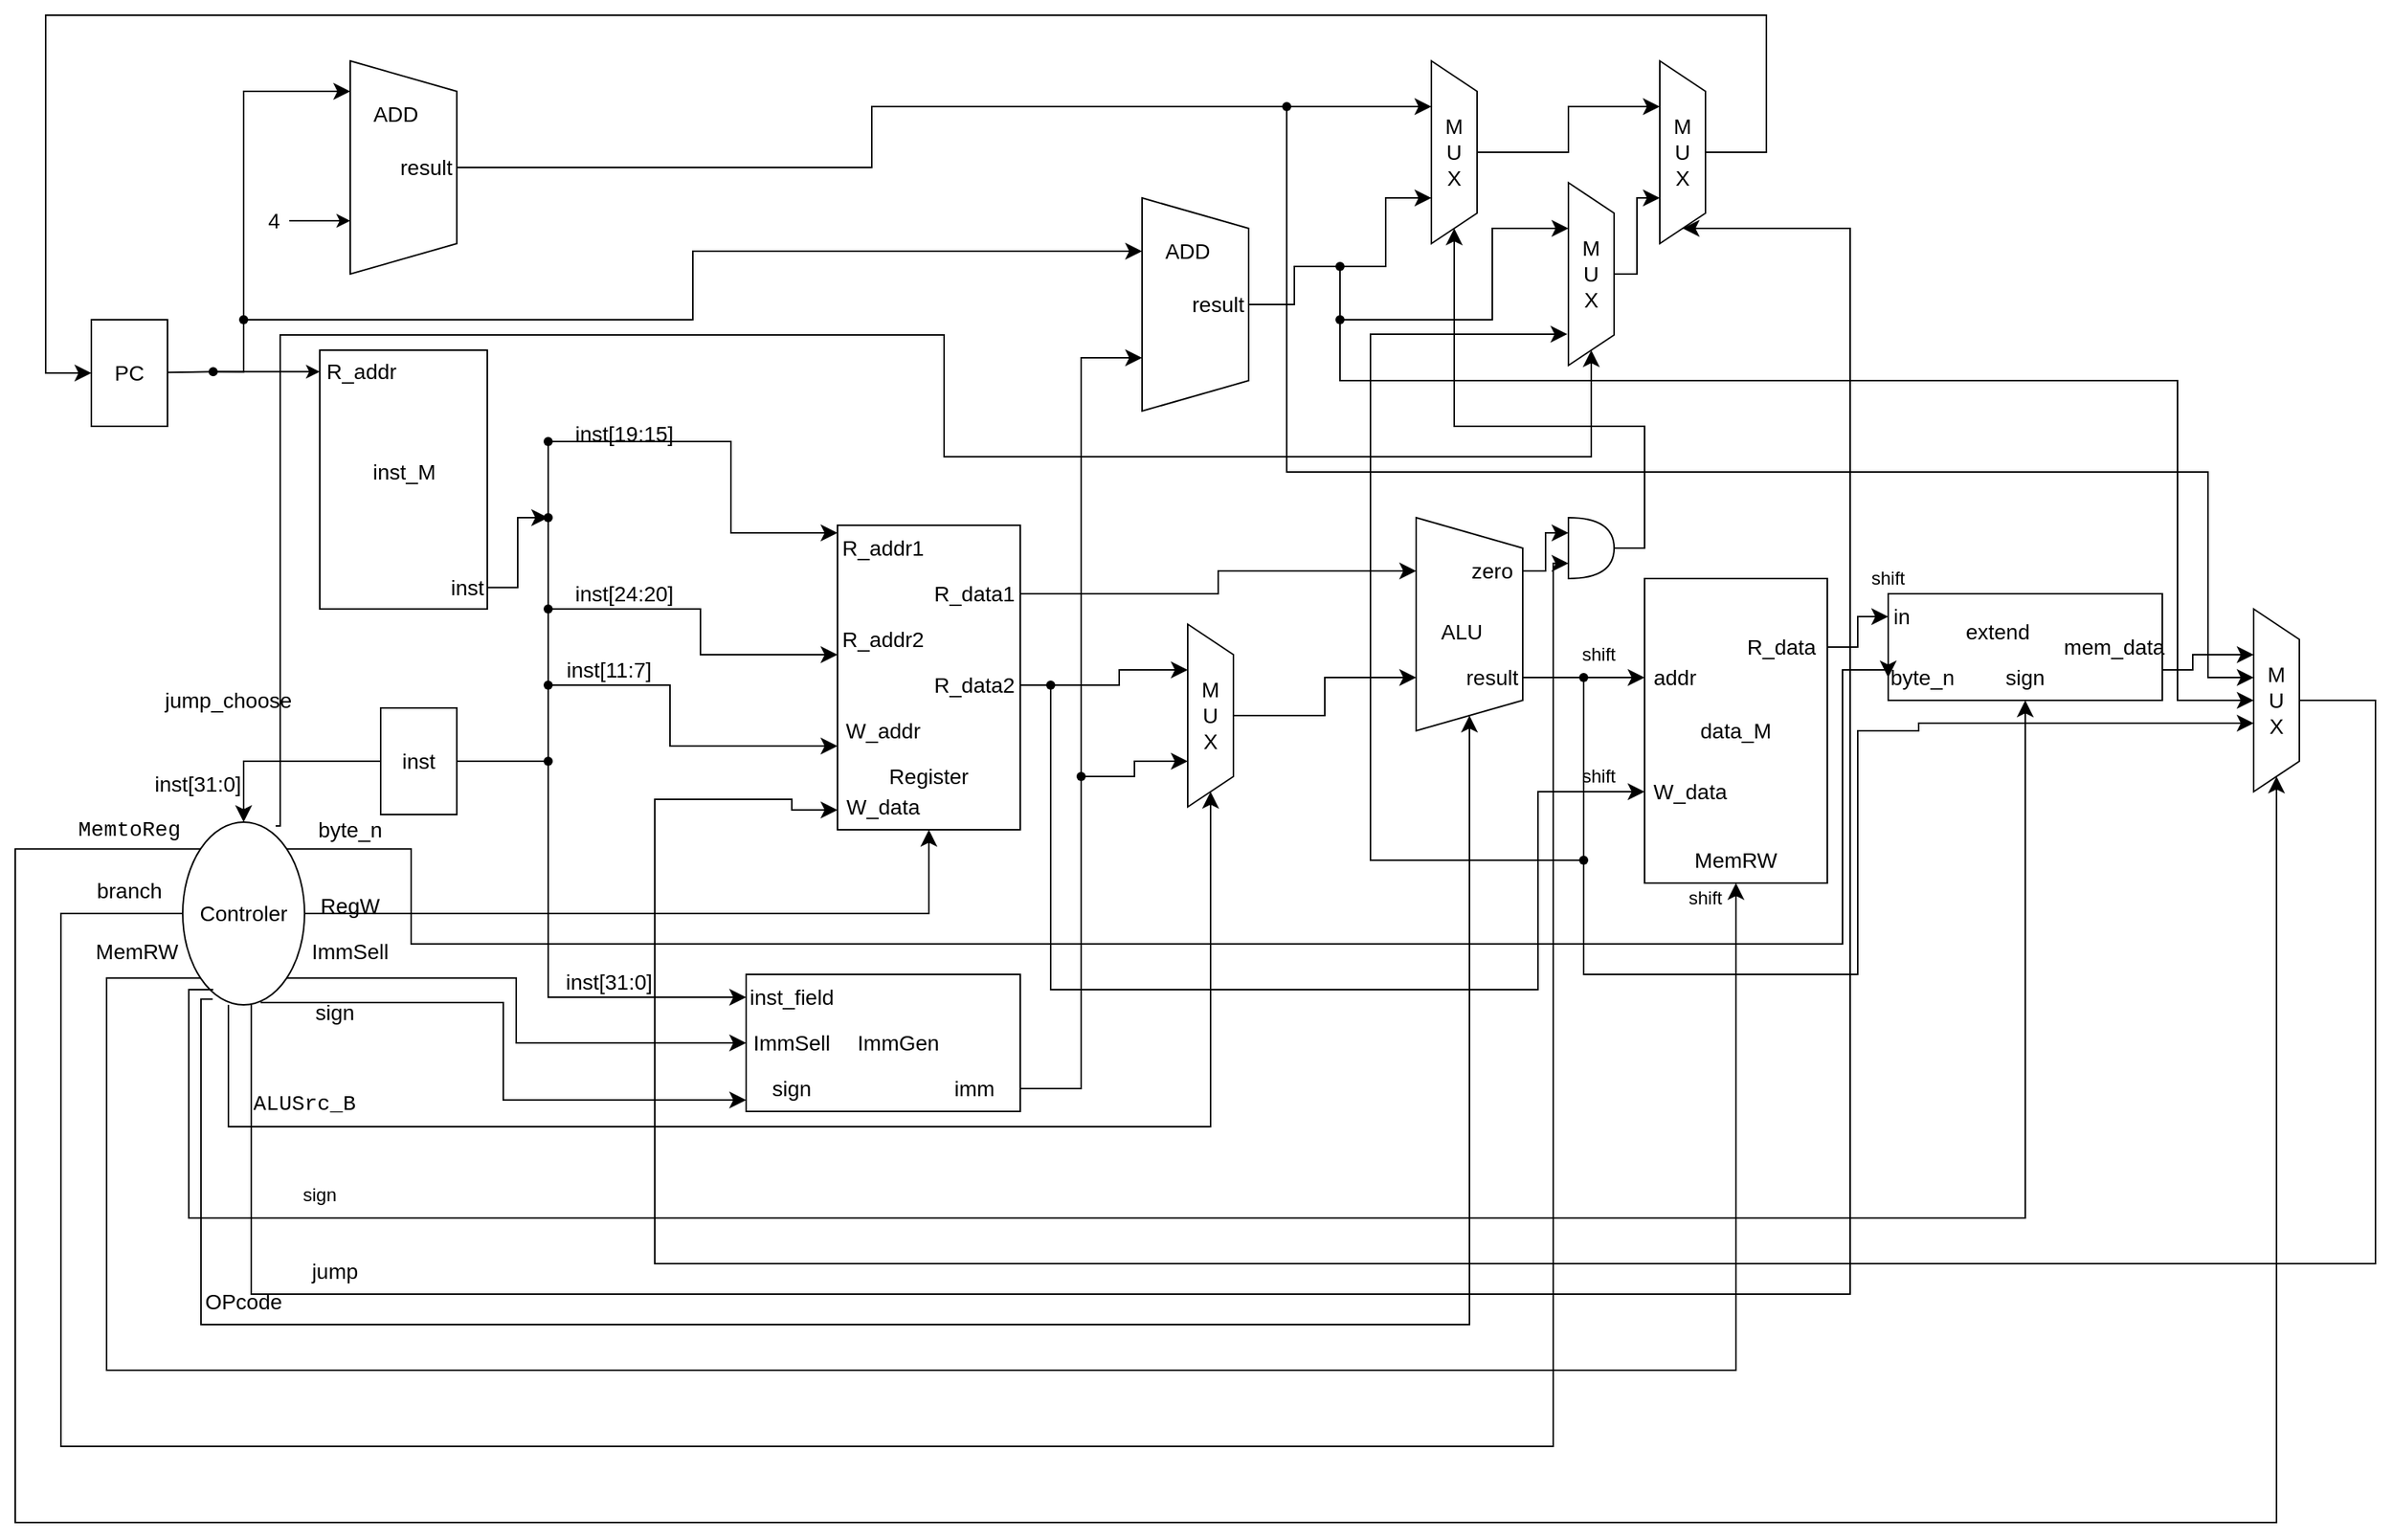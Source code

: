 <mxfile version="24.2.3" type="device">
  <diagram id="ZwHfUJIr3DsDhqU88fWU" name="第 1 页">
    <mxGraphModel dx="426" dy="444929" grid="1" gridSize="10" guides="1" tooltips="1" connect="1" arrows="1" fold="1" page="1" pageScale="1" pageWidth="444400" pageHeight="444400" math="0" shadow="0">
      <root>
        <mxCell id="0" />
        <mxCell id="1" parent="0" />
        <mxCell id="6" value="&lt;font style=&quot;font-size: 14px;&quot;&gt;PC&lt;/font&gt;" style="rounded=0;whiteSpace=wrap;html=1;" parent="1" vertex="1">
          <mxGeometry x="60" y="190" width="50" height="70" as="geometry" />
        </mxCell>
        <mxCell id="15" value="" style="group" parent="1" vertex="1" connectable="0">
          <mxGeometry x="210" y="210" width="110" height="170" as="geometry" />
        </mxCell>
        <mxCell id="7" value="" style="rounded=0;whiteSpace=wrap;html=1;" parent="15" vertex="1">
          <mxGeometry width="110" height="170" as="geometry" />
        </mxCell>
        <mxCell id="8" value="R_addr" style="text;html=1;strokeColor=none;fillColor=none;align=center;verticalAlign=middle;whiteSpace=wrap;rounded=0;fontSize=14;" parent="15" vertex="1">
          <mxGeometry width="55" height="28.333" as="geometry" />
        </mxCell>
        <mxCell id="11" value="inst" style="text;html=1;strokeColor=none;fillColor=none;align=center;verticalAlign=middle;whiteSpace=wrap;rounded=0;fontSize=14;" parent="15" vertex="1">
          <mxGeometry x="82.5" y="141.667" width="27.5" height="28.333" as="geometry" />
        </mxCell>
        <mxCell id="14" value="inst_M" style="text;html=1;strokeColor=none;fillColor=none;align=center;verticalAlign=middle;whiteSpace=wrap;rounded=0;fontSize=14;" parent="15" vertex="1">
          <mxGeometry x="27.5" y="66.111" width="55" height="28.333" as="geometry" />
        </mxCell>
        <mxCell id="25" value="" style="group" parent="1" vertex="1" connectable="0">
          <mxGeometry x="550" y="325" width="120" height="200" as="geometry" />
        </mxCell>
        <mxCell id="16" value="" style="rounded=0;whiteSpace=wrap;html=1;fontSize=14;" parent="25" vertex="1">
          <mxGeometry width="120" height="200" as="geometry" />
        </mxCell>
        <mxCell id="18" value="R_addr1" style="text;html=1;strokeColor=none;fillColor=none;align=center;verticalAlign=middle;whiteSpace=wrap;rounded=0;fontSize=14;" parent="25" vertex="1">
          <mxGeometry width="60" height="30" as="geometry" />
        </mxCell>
        <mxCell id="19" value="W_data" style="text;html=1;strokeColor=none;fillColor=none;align=center;verticalAlign=middle;whiteSpace=wrap;rounded=0;fontSize=14;" parent="25" vertex="1">
          <mxGeometry y="170" width="60" height="30" as="geometry" />
        </mxCell>
        <mxCell id="20" value="R_addr2" style="text;html=1;strokeColor=none;fillColor=none;align=center;verticalAlign=middle;whiteSpace=wrap;rounded=0;fontSize=14;" parent="25" vertex="1">
          <mxGeometry y="60" width="60" height="30" as="geometry" />
        </mxCell>
        <mxCell id="21" value="W_addr" style="text;html=1;strokeColor=none;fillColor=none;align=center;verticalAlign=middle;whiteSpace=wrap;rounded=0;fontSize=14;" parent="25" vertex="1">
          <mxGeometry y="120" width="60" height="30" as="geometry" />
        </mxCell>
        <mxCell id="22" value="R_data1" style="text;html=1;strokeColor=none;fillColor=none;align=center;verticalAlign=middle;whiteSpace=wrap;rounded=0;fontSize=14;" parent="25" vertex="1">
          <mxGeometry x="60" y="30" width="60" height="30" as="geometry" />
        </mxCell>
        <mxCell id="23" value="R_data2" style="text;html=1;strokeColor=none;fillColor=none;align=center;verticalAlign=middle;whiteSpace=wrap;rounded=0;fontSize=14;" parent="25" vertex="1">
          <mxGeometry x="60" y="90" width="60" height="30" as="geometry" />
        </mxCell>
        <mxCell id="24" value="Register" style="text;html=1;strokeColor=none;fillColor=none;align=center;verticalAlign=middle;whiteSpace=wrap;rounded=0;fontSize=14;" parent="25" vertex="1">
          <mxGeometry x="30" y="150" width="60" height="30" as="geometry" />
        </mxCell>
        <mxCell id="34" value="" style="group" parent="1" vertex="1" connectable="0">
          <mxGeometry x="490" y="620" width="180" height="90" as="geometry" />
        </mxCell>
        <mxCell id="27" value="" style="rounded=0;whiteSpace=wrap;html=1;fontSize=14;" parent="34" vertex="1">
          <mxGeometry width="180" height="90" as="geometry" />
        </mxCell>
        <mxCell id="28" value="inst_field" style="text;html=1;strokeColor=none;fillColor=none;align=center;verticalAlign=middle;whiteSpace=wrap;rounded=0;fontSize=14;" parent="34" vertex="1">
          <mxGeometry width="60" height="30" as="geometry" />
        </mxCell>
        <mxCell id="29" value="imm" style="text;html=1;strokeColor=none;fillColor=none;align=center;verticalAlign=middle;whiteSpace=wrap;rounded=0;fontSize=14;" parent="34" vertex="1">
          <mxGeometry x="120" y="60" width="60" height="30" as="geometry" />
        </mxCell>
        <mxCell id="30" value="ImmGen" style="text;html=1;strokeColor=none;fillColor=none;align=center;verticalAlign=middle;whiteSpace=wrap;rounded=0;fontSize=14;" parent="34" vertex="1">
          <mxGeometry x="70" y="30" width="60" height="30" as="geometry" />
        </mxCell>
        <mxCell id="31" value="sign" style="text;html=1;strokeColor=none;fillColor=none;align=center;verticalAlign=middle;whiteSpace=wrap;rounded=0;fontSize=14;" parent="34" vertex="1">
          <mxGeometry y="60" width="60" height="30" as="geometry" />
        </mxCell>
        <mxCell id="33" value="ImmSell" style="text;html=1;strokeColor=none;fillColor=none;align=center;verticalAlign=middle;whiteSpace=wrap;rounded=0;fontSize=14;" parent="34" vertex="1">
          <mxGeometry y="30" width="60" height="30" as="geometry" />
        </mxCell>
        <mxCell id="40" value="" style="group" parent="1" vertex="1" connectable="0">
          <mxGeometry x="230" y="20" width="70" height="140" as="geometry" />
        </mxCell>
        <mxCell id="36" value="" style="shape=trapezoid;perimeter=trapezoidPerimeter;whiteSpace=wrap;html=1;fixedSize=1;fontSize=14;rotation=90;" parent="40" vertex="1">
          <mxGeometry x="-35" y="35" width="140" height="70" as="geometry" />
        </mxCell>
        <mxCell id="38" value="ADD" style="text;html=1;strokeColor=none;fillColor=none;align=center;verticalAlign=middle;whiteSpace=wrap;rounded=0;fontSize=14;" parent="40" vertex="1">
          <mxGeometry y="20" width="60" height="30" as="geometry" />
        </mxCell>
        <mxCell id="39" value="result" style="text;html=1;strokeColor=none;fillColor=none;align=center;verticalAlign=middle;whiteSpace=wrap;rounded=0;fontSize=14;" parent="40" vertex="1">
          <mxGeometry x="30" y="55" width="40" height="30" as="geometry" />
        </mxCell>
        <mxCell id="46" value="" style="group" parent="1" vertex="1" connectable="0">
          <mxGeometry x="930" y="320" width="70" height="140" as="geometry" />
        </mxCell>
        <mxCell id="42" value="" style="shape=trapezoid;perimeter=trapezoidPerimeter;whiteSpace=wrap;html=1;fixedSize=1;fontSize=14;rotation=90;" parent="46" vertex="1">
          <mxGeometry x="-35" y="35" width="140" height="70" as="geometry" />
        </mxCell>
        <mxCell id="43" value="ALU" style="text;html=1;strokeColor=none;fillColor=none;align=center;verticalAlign=middle;whiteSpace=wrap;rounded=0;fontSize=14;" parent="46" vertex="1">
          <mxGeometry y="60" width="60" height="30" as="geometry" />
        </mxCell>
        <mxCell id="44" value="result" style="text;html=1;strokeColor=none;fillColor=none;align=center;verticalAlign=middle;whiteSpace=wrap;rounded=0;fontSize=14;" parent="46" vertex="1">
          <mxGeometry x="30" y="90" width="40" height="30" as="geometry" />
        </mxCell>
        <mxCell id="45" value="zero" style="text;html=1;strokeColor=none;fillColor=none;align=center;verticalAlign=middle;whiteSpace=wrap;rounded=0;fontSize=14;" parent="46" vertex="1">
          <mxGeometry x="30" y="20" width="40" height="30" as="geometry" />
        </mxCell>
        <mxCell id="49" value="" style="group" parent="1" vertex="1" connectable="0">
          <mxGeometry x="1090" y="20" width="30" height="120" as="geometry" />
        </mxCell>
        <mxCell id="47" value="" style="shape=trapezoid;perimeter=trapezoidPerimeter;whiteSpace=wrap;html=1;fixedSize=1;fontSize=14;rotation=90;" parent="49" vertex="1">
          <mxGeometry x="-45" y="45" width="120" height="30" as="geometry" />
        </mxCell>
        <mxCell id="48" value="M&lt;br&gt;U&lt;br&gt;X" style="text;html=1;strokeColor=none;fillColor=none;align=center;verticalAlign=middle;whiteSpace=wrap;rounded=0;fontSize=14;" parent="49" vertex="1">
          <mxGeometry y="30" width="30" height="60" as="geometry" />
        </mxCell>
        <mxCell id="65" value="" style="endArrow=classic;html=1;fontSize=14;startArrow=none;" parent="1" source="70" target="8" edge="1">
          <mxGeometry width="50" height="50" relative="1" as="geometry">
            <mxPoint x="370" y="140" as="sourcePoint" />
            <mxPoint x="420" y="90" as="targetPoint" />
          </mxGeometry>
        </mxCell>
        <mxCell id="69" value="" style="edgeStyle=segmentEdgeStyle;endArrow=classic;html=1;curved=0;rounded=0;endSize=8;startSize=8;fontSize=14;exitDx=0;exitDy=0;exitPerimeter=0;entryX=0;entryY=0;entryDx=0;entryDy=0;startArrow=none;" parent="1" source="81" target="38" edge="1">
          <mxGeometry width="50" height="50" relative="1" as="geometry">
            <mxPoint x="140" y="220" as="sourcePoint" />
            <mxPoint x="190" y="40" as="targetPoint" />
            <Array as="points">
              <mxPoint x="160" y="40" />
            </Array>
          </mxGeometry>
        </mxCell>
        <mxCell id="71" value="" style="endArrow=none;html=1;fontSize=14;" parent="1" source="6" target="70" edge="1">
          <mxGeometry width="50" height="50" relative="1" as="geometry">
            <mxPoint x="110" y="224.863" as="sourcePoint" />
            <mxPoint x="210" y="224.317" as="targetPoint" />
          </mxGeometry>
        </mxCell>
        <mxCell id="70" value="" style="shape=waypoint;sketch=0;fillStyle=solid;size=6;pointerEvents=1;points=[];fillColor=none;resizable=0;rotatable=0;perimeter=centerPerimeter;snapToPoint=1;fontSize=14;" parent="1" vertex="1">
          <mxGeometry x="130" y="214.17" width="20" height="20" as="geometry" />
        </mxCell>
        <mxCell id="73" value="4" style="text;html=1;strokeColor=none;fillColor=none;align=center;verticalAlign=middle;whiteSpace=wrap;rounded=0;fontSize=14;" parent="1" vertex="1">
          <mxGeometry x="170" y="110" width="20" height="30" as="geometry" />
        </mxCell>
        <mxCell id="74" value="" style="endArrow=classic;html=1;fontSize=14;entryX=0.75;entryY=1;entryDx=0;entryDy=0;" parent="1" source="73" target="36" edge="1">
          <mxGeometry width="50" height="50" relative="1" as="geometry">
            <mxPoint x="290" y="180" as="sourcePoint" />
            <mxPoint x="340" y="130" as="targetPoint" />
          </mxGeometry>
        </mxCell>
        <mxCell id="75" value="" style="group" parent="1" vertex="1" connectable="0">
          <mxGeometry x="940" y="20" width="30" height="120" as="geometry" />
        </mxCell>
        <mxCell id="76" value="" style="shape=trapezoid;perimeter=trapezoidPerimeter;whiteSpace=wrap;html=1;fixedSize=1;fontSize=14;rotation=90;" parent="75" vertex="1">
          <mxGeometry x="-45" y="45" width="120" height="30" as="geometry" />
        </mxCell>
        <mxCell id="77" value="M&lt;br&gt;U&lt;br&gt;X" style="text;html=1;strokeColor=none;fillColor=none;align=center;verticalAlign=middle;whiteSpace=wrap;rounded=0;fontSize=14;" parent="75" vertex="1">
          <mxGeometry y="30" width="30" height="60" as="geometry" />
        </mxCell>
        <mxCell id="78" value="" style="group" parent="1" vertex="1" connectable="0">
          <mxGeometry x="1240" y="370" width="180" height="70" as="geometry" />
        </mxCell>
        <mxCell id="50" value="" style="rounded=0;whiteSpace=wrap;html=1;fontSize=14;" parent="78" vertex="1">
          <mxGeometry width="180" height="70" as="geometry" />
        </mxCell>
        <mxCell id="61" value="in" style="text;html=1;strokeColor=none;fillColor=none;align=center;verticalAlign=middle;whiteSpace=wrap;rounded=0;fontSize=14;" parent="78" vertex="1">
          <mxGeometry width="18" height="30" as="geometry" />
        </mxCell>
        <mxCell id="62" value="byte_n" style="text;html=1;strokeColor=none;fillColor=none;align=center;verticalAlign=middle;whiteSpace=wrap;rounded=0;fontSize=14;" parent="78" vertex="1">
          <mxGeometry y="40" width="45" height="30" as="geometry" />
        </mxCell>
        <mxCell id="63" value="mem_data" style="text;html=1;strokeColor=none;fillColor=none;align=center;verticalAlign=middle;whiteSpace=wrap;rounded=0;fontSize=14;" parent="78" vertex="1">
          <mxGeometry x="117" y="20" width="63" height="30" as="geometry" />
        </mxCell>
        <mxCell id="64" value="extend" style="text;html=1;strokeColor=none;fillColor=none;align=center;verticalAlign=middle;whiteSpace=wrap;rounded=0;fontSize=14;" parent="78" vertex="1">
          <mxGeometry x="45" y="10" width="54" height="30" as="geometry" />
        </mxCell>
        <mxCell id="237" value="&lt;font style=&quot;font-size: 14px;&quot;&gt;sign&lt;/font&gt;" style="text;html=1;strokeColor=none;fillColor=none;align=center;verticalAlign=middle;whiteSpace=wrap;rounded=0;" parent="78" vertex="1">
          <mxGeometry x="60" y="40" width="60" height="30" as="geometry" />
        </mxCell>
        <mxCell id="82" value="" style="edgeStyle=segmentEdgeStyle;endArrow=none;html=1;curved=0;rounded=0;endSize=8;startSize=8;fontSize=14;exitX=0.474;exitY=0.373;exitDx=0;exitDy=0;exitPerimeter=0;entryDx=0;entryDy=0;" parent="1" source="70" target="81" edge="1">
          <mxGeometry width="50" height="50" relative="1" as="geometry">
            <mxPoint x="140.0" y="224.17" as="sourcePoint" />
            <mxPoint x="230.0" y="40" as="targetPoint" />
            <Array as="points">
              <mxPoint x="160" y="224" />
            </Array>
          </mxGeometry>
        </mxCell>
        <mxCell id="81" value="" style="shape=waypoint;sketch=0;fillStyle=solid;size=6;pointerEvents=1;points=[];fillColor=none;resizable=0;rotatable=0;perimeter=centerPerimeter;snapToPoint=1;fontSize=14;" parent="1" vertex="1">
          <mxGeometry x="150" y="180" width="20" height="20" as="geometry" />
        </mxCell>
        <mxCell id="89" value="" style="endArrow=none;html=1;rounded=0;fontSize=14;startArrow=none;" parent="1" source="87" target="88" edge="1">
          <mxGeometry relative="1" as="geometry">
            <mxPoint x="360.0" y="480" as="sourcePoint" />
            <mxPoint x="360.0" y="224.17" as="targetPoint" />
          </mxGeometry>
        </mxCell>
        <mxCell id="88" value="" style="shape=waypoint;sketch=0;fillStyle=solid;size=6;pointerEvents=1;points=[];fillColor=none;resizable=0;rotatable=0;perimeter=centerPerimeter;snapToPoint=1;fontSize=14;" parent="1" vertex="1">
          <mxGeometry x="350" y="260" width="20" height="20" as="geometry" />
        </mxCell>
        <mxCell id="90" value="" style="endArrow=none;html=1;rounded=0;fontSize=14;startArrow=none;" parent="1" source="92" target="87" edge="1">
          <mxGeometry relative="1" as="geometry">
            <mxPoint x="360.0" y="480" as="sourcePoint" />
            <mxPoint x="360.0" y="266.11" as="targetPoint" />
          </mxGeometry>
        </mxCell>
        <mxCell id="87" value="" style="shape=waypoint;sketch=0;fillStyle=solid;size=6;pointerEvents=1;points=[];fillColor=none;resizable=0;rotatable=0;perimeter=centerPerimeter;snapToPoint=1;fontSize=14;" parent="1" vertex="1">
          <mxGeometry x="350" y="310" width="20" height="20" as="geometry" />
        </mxCell>
        <mxCell id="91" value="" style="endArrow=none;html=1;rounded=0;fontSize=14;startArrow=none;" parent="1" source="93" target="86" edge="1">
          <mxGeometry relative="1" as="geometry">
            <mxPoint x="360.0" y="480" as="sourcePoint" />
            <mxPoint x="360.0" y="314.44" as="targetPoint" />
          </mxGeometry>
        </mxCell>
        <mxCell id="86" value="" style="shape=waypoint;sketch=0;fillStyle=solid;size=6;pointerEvents=1;points=[];fillColor=none;resizable=0;rotatable=0;perimeter=centerPerimeter;snapToPoint=1;fontSize=14;" parent="1" vertex="1">
          <mxGeometry x="350" y="420" width="20" height="20" as="geometry" />
        </mxCell>
        <mxCell id="94" value="" style="endArrow=none;html=1;rounded=0;fontSize=14;" parent="1" target="93" edge="1">
          <mxGeometry relative="1" as="geometry">
            <mxPoint x="360.0" y="480" as="sourcePoint" />
            <mxPoint x="360.0" y="360" as="targetPoint" />
          </mxGeometry>
        </mxCell>
        <mxCell id="93" value="" style="shape=waypoint;sketch=0;fillStyle=solid;size=6;pointerEvents=1;points=[];fillColor=none;resizable=0;rotatable=0;perimeter=centerPerimeter;snapToPoint=1;fontSize=14;" parent="1" vertex="1">
          <mxGeometry x="350" y="470" width="20" height="20" as="geometry" />
        </mxCell>
        <mxCell id="95" value="" style="endArrow=none;html=1;rounded=0;fontSize=14;startArrow=none;" parent="1" source="86" target="92" edge="1">
          <mxGeometry relative="1" as="geometry">
            <mxPoint x="360.0" y="420" as="sourcePoint" />
            <mxPoint x="360.0" y="320" as="targetPoint" />
          </mxGeometry>
        </mxCell>
        <mxCell id="92" value="" style="shape=waypoint;sketch=0;fillStyle=solid;size=6;pointerEvents=1;points=[];fillColor=none;resizable=0;rotatable=0;perimeter=centerPerimeter;snapToPoint=1;fontSize=14;" parent="1" vertex="1">
          <mxGeometry x="350" y="370" width="20" height="20" as="geometry" />
        </mxCell>
        <mxCell id="96" value="" style="edgeStyle=elbowEdgeStyle;elbow=horizontal;endArrow=classic;html=1;curved=0;rounded=0;endSize=8;startSize=8;fontSize=14;entryX=0.662;entryY=1.056;entryDx=0;entryDy=0;entryPerimeter=0;" parent="1" source="11" target="87" edge="1">
          <mxGeometry width="50" height="50" relative="1" as="geometry">
            <mxPoint x="600" y="550" as="sourcePoint" />
            <mxPoint x="650" y="500" as="targetPoint" />
          </mxGeometry>
        </mxCell>
        <mxCell id="97" value="" style="edgeStyle=elbowEdgeStyle;elbow=horizontal;endArrow=classic;html=1;curved=0;rounded=0;endSize=8;startSize=8;fontSize=14;exitX=1.038;exitY=0.403;exitDx=0;exitDy=0;exitPerimeter=0;" parent="1" source="86" target="21" edge="1">
          <mxGeometry width="50" height="50" relative="1" as="geometry">
            <mxPoint x="600" y="390" as="sourcePoint" />
            <mxPoint x="650" y="340" as="targetPoint" />
            <Array as="points">
              <mxPoint x="440" y="470" />
            </Array>
          </mxGeometry>
        </mxCell>
        <mxCell id="98" value="" style="edgeStyle=elbowEdgeStyle;elbow=horizontal;endArrow=classic;html=1;curved=0;rounded=0;endSize=8;startSize=8;fontSize=14;exitX=1.085;exitY=0.597;exitDx=0;exitDy=0;exitPerimeter=0;" parent="1" source="92" target="20" edge="1">
          <mxGeometry width="50" height="50" relative="1" as="geometry">
            <mxPoint x="600" y="230" as="sourcePoint" />
            <mxPoint x="650" y="180" as="targetPoint" />
            <Array as="points">
              <mxPoint x="460" y="410" />
            </Array>
          </mxGeometry>
        </mxCell>
        <mxCell id="99" value="" style="edgeStyle=elbowEdgeStyle;elbow=horizontal;endArrow=classic;html=1;curved=0;rounded=0;endSize=8;startSize=8;fontSize=14;exitX=0.85;exitY=1.015;exitDx=0;exitDy=0;exitPerimeter=0;" parent="1" source="88" target="18" edge="1">
          <mxGeometry width="50" height="50" relative="1" as="geometry">
            <mxPoint x="600" y="230" as="sourcePoint" />
            <mxPoint x="650" y="180" as="targetPoint" />
            <Array as="points">
              <mxPoint x="480" y="330" />
            </Array>
          </mxGeometry>
        </mxCell>
        <mxCell id="101" value="" style="edgeStyle=segmentEdgeStyle;endArrow=classic;html=1;curved=0;rounded=0;endSize=8;startSize=8;fontSize=14;exitX=0.474;exitY=0.726;exitDx=0;exitDy=0;exitPerimeter=0;" parent="1" source="93" target="28" edge="1">
          <mxGeometry width="50" height="50" relative="1" as="geometry">
            <mxPoint x="600" y="550" as="sourcePoint" />
            <mxPoint x="650" y="500" as="targetPoint" />
            <Array as="points">
              <mxPoint x="360" y="635" />
            </Array>
          </mxGeometry>
        </mxCell>
        <mxCell id="108" value="" style="group" parent="1" vertex="1" connectable="0">
          <mxGeometry x="120" y="520" width="80" height="120" as="geometry" />
        </mxCell>
        <mxCell id="102" value="" style="ellipse;whiteSpace=wrap;html=1;fontSize=14;rotation=-90;" parent="108" vertex="1">
          <mxGeometry x="-20" y="20" width="120" height="80" as="geometry" />
        </mxCell>
        <mxCell id="106" value="Controler" style="text;html=1;strokeColor=none;fillColor=none;align=center;verticalAlign=middle;whiteSpace=wrap;rounded=0;fontSize=14;" parent="108" vertex="1">
          <mxGeometry x="10" y="45" width="60" height="30" as="geometry" />
        </mxCell>
        <mxCell id="109" value="" style="edgeStyle=segmentEdgeStyle;endArrow=classic;html=1;curved=0;rounded=0;endSize=8;startSize=8;fontSize=14;exitX=0.615;exitY=0.774;exitDx=0;exitDy=0;exitPerimeter=0;entryX=1;entryY=0.5;entryDx=0;entryDy=0;" parent="1" source="93" target="102" edge="1">
          <mxGeometry width="50" height="50" relative="1" as="geometry">
            <mxPoint x="600" y="390" as="sourcePoint" />
            <mxPoint x="650" y="340" as="targetPoint" />
          </mxGeometry>
        </mxCell>
        <mxCell id="115" value="" style="edgeStyle=elbowEdgeStyle;elbow=horizontal;endArrow=classic;html=1;curved=0;rounded=0;endSize=8;startSize=8;fontSize=14;exitDx=0;exitDy=0;entryX=0.75;entryY=1;entryDx=0;entryDy=0;startArrow=none;" parent="1" source="132" target="119" edge="1">
          <mxGeometry width="50" height="50" relative="1" as="geometry">
            <mxPoint x="760" y="600" as="sourcePoint" />
            <mxPoint x="730" y="199" as="targetPoint" />
            <Array as="points">
              <mxPoint x="710" y="450" />
            </Array>
          </mxGeometry>
        </mxCell>
        <mxCell id="116" value="" style="edgeStyle=elbowEdgeStyle;elbow=horizontal;endArrow=classic;html=1;curved=0;rounded=0;endSize=8;startSize=8;fontSize=14;entryX=0;entryY=0;entryDx=0;entryDy=0;startArrow=none;" parent="1" source="164" target="77" edge="1">
          <mxGeometry width="50" height="50" relative="1" as="geometry">
            <mxPoint x="510" y="-70" as="sourcePoint" />
            <mxPoint x="560" y="-120" as="targetPoint" />
          </mxGeometry>
        </mxCell>
        <mxCell id="118" value="" style="group" parent="1" vertex="1" connectable="0">
          <mxGeometry x="750" y="110" width="70" height="140" as="geometry" />
        </mxCell>
        <mxCell id="119" value="" style="shape=trapezoid;perimeter=trapezoidPerimeter;whiteSpace=wrap;html=1;fixedSize=1;fontSize=14;rotation=90;" parent="118" vertex="1">
          <mxGeometry x="-35" y="35" width="140" height="70" as="geometry" />
        </mxCell>
        <mxCell id="120" value="ADD" style="text;html=1;strokeColor=none;fillColor=none;align=center;verticalAlign=middle;whiteSpace=wrap;rounded=0;fontSize=14;" parent="118" vertex="1">
          <mxGeometry y="20" width="60" height="30" as="geometry" />
        </mxCell>
        <mxCell id="121" value="result" style="text;html=1;strokeColor=none;fillColor=none;align=center;verticalAlign=middle;whiteSpace=wrap;rounded=0;fontSize=14;" parent="118" vertex="1">
          <mxGeometry x="30" y="55" width="40" height="30" as="geometry" />
        </mxCell>
        <mxCell id="122" value="" style="edgeStyle=elbowEdgeStyle;elbow=horizontal;endArrow=classic;html=1;curved=0;rounded=0;endSize=8;startSize=8;fontSize=14;entryX=0;entryY=1;entryDx=0;entryDy=0;startArrow=none;" parent="1" source="163" target="77" edge="1">
          <mxGeometry width="50" height="50" relative="1" as="geometry">
            <mxPoint x="510" y="240" as="sourcePoint" />
            <mxPoint x="560" y="190" as="targetPoint" />
          </mxGeometry>
        </mxCell>
        <mxCell id="123" value="" style="group" parent="1" vertex="1" connectable="0">
          <mxGeometry x="1480" y="380" width="30" height="120" as="geometry" />
        </mxCell>
        <mxCell id="124" value="" style="shape=trapezoid;perimeter=trapezoidPerimeter;whiteSpace=wrap;html=1;fixedSize=1;fontSize=14;rotation=90;" parent="123" vertex="1">
          <mxGeometry x="-45" y="45" width="120" height="30" as="geometry" />
        </mxCell>
        <mxCell id="125" value="M&lt;br&gt;U&lt;br&gt;X" style="text;html=1;strokeColor=none;fillColor=none;align=center;verticalAlign=middle;whiteSpace=wrap;rounded=0;fontSize=14;" parent="123" vertex="1">
          <mxGeometry y="30" width="30" height="60" as="geometry" />
        </mxCell>
        <mxCell id="126" value="" style="group" parent="1" vertex="1" connectable="0">
          <mxGeometry x="780" y="390" width="30" height="120" as="geometry" />
        </mxCell>
        <mxCell id="127" value="" style="shape=trapezoid;perimeter=trapezoidPerimeter;whiteSpace=wrap;html=1;fixedSize=1;fontSize=14;rotation=90;" parent="126" vertex="1">
          <mxGeometry x="-45" y="45" width="120" height="30" as="geometry" />
        </mxCell>
        <mxCell id="128" value="M&lt;br&gt;U&lt;br&gt;X" style="text;html=1;strokeColor=none;fillColor=none;align=center;verticalAlign=middle;whiteSpace=wrap;rounded=0;fontSize=14;" parent="126" vertex="1">
          <mxGeometry y="30" width="30" height="60" as="geometry" />
        </mxCell>
        <mxCell id="129" value="" style="edgeStyle=elbowEdgeStyle;elbow=horizontal;endArrow=classic;html=1;curved=0;rounded=0;endSize=8;startSize=8;fontSize=14;entryX=0;entryY=0;entryDx=0;entryDy=0;startArrow=none;" parent="1" source="147" target="128" edge="1">
          <mxGeometry width="50" height="50" relative="1" as="geometry">
            <mxPoint x="510" y="240" as="sourcePoint" />
            <mxPoint x="560" y="190" as="targetPoint" />
          </mxGeometry>
        </mxCell>
        <mxCell id="133" value="" style="edgeStyle=elbowEdgeStyle;elbow=horizontal;endArrow=none;html=1;curved=0;rounded=0;endSize=8;startSize=8;fontSize=14;exitX=1;exitY=0.5;exitDx=0;exitDy=0;entryDx=0;entryDy=0;" parent="1" source="29" target="132" edge="1">
          <mxGeometry width="50" height="50" relative="1" as="geometry">
            <mxPoint x="670.0" y="695" as="sourcePoint" />
            <mxPoint x="750" y="215" as="targetPoint" />
            <Array as="points">
              <mxPoint x="710" y="530" />
            </Array>
          </mxGeometry>
        </mxCell>
        <mxCell id="132" value="" style="shape=waypoint;sketch=0;fillStyle=solid;size=6;pointerEvents=1;points=[];fillColor=none;resizable=0;rotatable=0;perimeter=centerPerimeter;snapToPoint=1;fontSize=14;" parent="1" vertex="1">
          <mxGeometry x="700" y="480" width="20" height="20" as="geometry" />
        </mxCell>
        <mxCell id="134" value="" style="edgeStyle=elbowEdgeStyle;elbow=horizontal;endArrow=classic;html=1;curved=0;rounded=0;endSize=8;startSize=8;fontSize=14;exitX=0.668;exitY=0.226;exitDx=0;exitDy=0;exitPerimeter=0;entryX=0;entryY=1;entryDx=0;entryDy=0;" parent="1" source="132" target="128" edge="1">
          <mxGeometry width="50" height="50" relative="1" as="geometry">
            <mxPoint x="510" y="400" as="sourcePoint" />
            <mxPoint x="560" y="350" as="targetPoint" />
          </mxGeometry>
        </mxCell>
        <mxCell id="135" value="" style="edgeStyle=elbowEdgeStyle;elbow=horizontal;endArrow=classic;html=1;curved=0;rounded=0;endSize=8;startSize=8;fontSize=14;entryX=0.25;entryY=1;entryDx=0;entryDy=0;" parent="1" source="22" target="42" edge="1">
          <mxGeometry width="50" height="50" relative="1" as="geometry">
            <mxPoint x="510" y="400" as="sourcePoint" />
            <mxPoint x="560" y="350" as="targetPoint" />
          </mxGeometry>
        </mxCell>
        <mxCell id="136" value="" style="edgeStyle=elbowEdgeStyle;elbow=horizontal;endArrow=classic;html=1;curved=0;rounded=0;endSize=8;startSize=8;fontSize=14;entryX=0.75;entryY=1;entryDx=0;entryDy=0;" parent="1" source="128" target="42" edge="1">
          <mxGeometry width="50" height="50" relative="1" as="geometry">
            <mxPoint x="510" y="400" as="sourcePoint" />
            <mxPoint x="560" y="350" as="targetPoint" />
          </mxGeometry>
        </mxCell>
        <mxCell id="137" value="" style="group" parent="1" vertex="1" connectable="0">
          <mxGeometry x="1080" y="360" width="120" height="200" as="geometry" />
        </mxCell>
        <mxCell id="138" value="" style="rounded=0;whiteSpace=wrap;html=1;fontSize=14;" parent="137" vertex="1">
          <mxGeometry width="120" height="200" as="geometry" />
        </mxCell>
        <mxCell id="139" value="addr" style="text;html=1;strokeColor=none;fillColor=none;align=center;verticalAlign=middle;whiteSpace=wrap;rounded=0;fontSize=14;" parent="137" vertex="1">
          <mxGeometry y="50" width="40" height="30" as="geometry" />
        </mxCell>
        <mxCell id="140" value="W_data" style="text;html=1;strokeColor=none;fillColor=none;align=center;verticalAlign=middle;whiteSpace=wrap;rounded=0;fontSize=14;" parent="137" vertex="1">
          <mxGeometry y="125" width="60" height="30" as="geometry" />
        </mxCell>
        <mxCell id="141" value="R_data" style="text;html=1;strokeColor=none;fillColor=none;align=center;verticalAlign=middle;whiteSpace=wrap;rounded=0;fontSize=14;" parent="137" vertex="1">
          <mxGeometry x="60" y="30" width="60" height="30" as="geometry" />
        </mxCell>
        <mxCell id="142" value="data_M" style="text;html=1;strokeColor=none;fillColor=none;align=center;verticalAlign=middle;whiteSpace=wrap;rounded=0;fontSize=14;" parent="137" vertex="1">
          <mxGeometry x="30" y="85" width="60" height="30" as="geometry" />
        </mxCell>
        <mxCell id="143" value="MemRW" style="text;html=1;strokeColor=none;fillColor=none;align=center;verticalAlign=middle;whiteSpace=wrap;rounded=0;fontSize=14;" parent="137" vertex="1">
          <mxGeometry x="30" y="170" width="60" height="30" as="geometry" />
        </mxCell>
        <mxCell id="148" value="" style="edgeStyle=elbowEdgeStyle;elbow=horizontal;endArrow=none;html=1;curved=0;rounded=0;endSize=8;startSize=8;fontSize=14;entryDx=0;entryDy=0;" parent="1" source="23" target="147" edge="1">
          <mxGeometry width="50" height="50" relative="1" as="geometry">
            <mxPoint x="670.0" y="425" as="sourcePoint" />
            <mxPoint x="780" y="420" as="targetPoint" />
          </mxGeometry>
        </mxCell>
        <mxCell id="147" value="" style="shape=waypoint;sketch=0;fillStyle=solid;size=6;pointerEvents=1;points=[];fillColor=none;resizable=0;rotatable=0;perimeter=centerPerimeter;snapToPoint=1;fontSize=14;" parent="1" vertex="1">
          <mxGeometry x="680" y="420" width="20" height="20" as="geometry" />
        </mxCell>
        <mxCell id="152" value="" style="edgeStyle=segmentEdgeStyle;endArrow=classic;html=1;curved=0;rounded=0;endSize=8;startSize=8;fontSize=14;exitX=0.962;exitY=0.711;exitDx=0;exitDy=0;exitPerimeter=0;" parent="1" source="147" target="140" edge="1">
          <mxGeometry width="50" height="50" relative="1" as="geometry">
            <mxPoint x="850" y="430" as="sourcePoint" />
            <mxPoint x="900" y="380" as="targetPoint" />
            <Array as="points">
              <mxPoint x="690" y="630" />
              <mxPoint x="1010" y="630" />
              <mxPoint x="1010" y="500" />
            </Array>
          </mxGeometry>
        </mxCell>
        <mxCell id="153" value="" style="edgeStyle=elbowEdgeStyle;elbow=horizontal;endArrow=classic;html=1;curved=0;rounded=0;endSize=8;startSize=8;fontSize=14;startArrow=none;" parent="1" source="154" target="139" edge="1">
          <mxGeometry width="50" height="50" relative="1" as="geometry">
            <mxPoint x="850" y="270" as="sourcePoint" />
            <mxPoint x="900" y="220" as="targetPoint" />
          </mxGeometry>
        </mxCell>
        <mxCell id="155" value="" style="edgeStyle=elbowEdgeStyle;elbow=horizontal;endArrow=none;html=1;curved=0;rounded=0;endSize=8;startSize=8;fontSize=14;" parent="1" source="44" target="154" edge="1">
          <mxGeometry width="50" height="50" relative="1" as="geometry">
            <mxPoint x="1000" y="425" as="sourcePoint" />
            <mxPoint x="1080" y="425" as="targetPoint" />
          </mxGeometry>
        </mxCell>
        <mxCell id="154" value="" style="shape=waypoint;sketch=0;fillStyle=solid;size=6;pointerEvents=1;points=[];fillColor=none;resizable=0;rotatable=0;perimeter=centerPerimeter;snapToPoint=1;fontSize=14;" parent="1" vertex="1">
          <mxGeometry x="1030" y="415" width="20" height="20" as="geometry" />
        </mxCell>
        <mxCell id="159" value="" style="edgeStyle=segmentEdgeStyle;endArrow=classic;html=1;curved=0;rounded=0;endSize=8;startSize=8;fontSize=14;exitDx=0;exitDy=0;exitPerimeter=0;entryX=0;entryY=0.75;entryDx=0;entryDy=0;" parent="1" source="Lt8gEe2-x3sQ-WM6EQ1x-240" target="125" edge="1">
          <mxGeometry width="50" height="50" relative="1" as="geometry">
            <mxPoint x="850" y="430" as="sourcePoint" />
            <mxPoint x="1260" y="470" as="targetPoint" />
            <Array as="points">
              <mxPoint x="1040" y="620" />
              <mxPoint x="1220" y="620" />
              <mxPoint x="1220" y="460" />
              <mxPoint x="1260" y="460" />
              <mxPoint x="1260" y="455" />
            </Array>
          </mxGeometry>
        </mxCell>
        <mxCell id="162" value="" style="edgeStyle=elbowEdgeStyle;elbow=horizontal;endArrow=classic;html=1;curved=0;rounded=0;endSize=8;startSize=8;fontSize=14;exitX=0.874;exitY=0.758;exitDx=0;exitDy=0;exitPerimeter=0;" parent="1" source="81" target="120" edge="1">
          <mxGeometry width="50" height="50" relative="1" as="geometry">
            <mxPoint x="470" y="270" as="sourcePoint" />
            <mxPoint x="520" y="220" as="targetPoint" />
          </mxGeometry>
        </mxCell>
        <mxCell id="165" value="" style="edgeStyle=elbowEdgeStyle;elbow=horizontal;endArrow=none;html=1;curved=0;rounded=0;endSize=8;startSize=8;fontSize=14;entryDx=0;entryDy=0;" parent="1" source="39" target="164" edge="1">
          <mxGeometry width="50" height="50" relative="1" as="geometry">
            <mxPoint x="300.0" y="90" as="sourcePoint" />
            <mxPoint x="940" y="50" as="targetPoint" />
          </mxGeometry>
        </mxCell>
        <mxCell id="164" value="" style="shape=waypoint;sketch=0;fillStyle=solid;size=6;pointerEvents=1;points=[];fillColor=none;resizable=0;rotatable=0;perimeter=centerPerimeter;snapToPoint=1;fontSize=14;" parent="1" vertex="1">
          <mxGeometry x="835" y="40" width="20" height="20" as="geometry" />
        </mxCell>
        <mxCell id="166" value="" style="edgeStyle=elbowEdgeStyle;elbow=horizontal;endArrow=none;html=1;curved=0;rounded=0;endSize=8;startSize=8;fontSize=14;entryDx=0;entryDy=0;" parent="1" source="121" target="163" edge="1">
          <mxGeometry width="50" height="50" relative="1" as="geometry">
            <mxPoint x="820" y="180" as="sourcePoint" />
            <mxPoint x="940" y="110" as="targetPoint" />
          </mxGeometry>
        </mxCell>
        <mxCell id="163" value="" style="shape=waypoint;sketch=0;fillStyle=solid;size=6;pointerEvents=1;points=[];fillColor=none;resizable=0;rotatable=0;perimeter=centerPerimeter;snapToPoint=1;fontSize=14;" parent="1" vertex="1">
          <mxGeometry x="870" y="145" width="20" height="20" as="geometry" />
        </mxCell>
        <mxCell id="174" value="" style="edgeStyle=segmentEdgeStyle;endArrow=classic;html=1;curved=0;rounded=0;endSize=8;startSize=8;fontSize=14;exitX=0.356;exitY=0.721;exitDx=0;exitDy=0;exitPerimeter=0;entryX=0;entryY=0.5;entryDx=0;entryDy=0;" parent="1" source="163" target="125" edge="1">
          <mxGeometry width="50" height="50" relative="1" as="geometry">
            <mxPoint x="1130" y="200" as="sourcePoint" />
            <mxPoint x="1180" y="150" as="targetPoint" />
            <Array as="points">
              <mxPoint x="880" y="230" />
              <mxPoint x="1430" y="230" />
              <mxPoint x="1430" y="440" />
            </Array>
          </mxGeometry>
        </mxCell>
        <mxCell id="176" value="" style="edgeStyle=segmentEdgeStyle;endArrow=classic;html=1;curved=0;rounded=0;endSize=8;startSize=8;fontSize=14;exitX=0.365;exitY=0.982;exitDx=0;exitDy=0;exitPerimeter=0;entryX=0;entryY=0.25;entryDx=0;entryDy=0;" parent="1" source="164" target="125" edge="1">
          <mxGeometry width="50" height="50" relative="1" as="geometry">
            <mxPoint x="1130" y="200" as="sourcePoint" />
            <mxPoint x="1180" y="150" as="targetPoint" />
            <Array as="points">
              <mxPoint x="845" y="290" />
              <mxPoint x="1450" y="290" />
              <mxPoint x="1450" y="425" />
            </Array>
          </mxGeometry>
        </mxCell>
        <mxCell id="180" value="" style="edgeStyle=elbowEdgeStyle;elbow=horizontal;endArrow=classic;html=1;curved=0;rounded=0;endSize=8;startSize=8;fontSize=14;" parent="1" source="141" target="61" edge="1">
          <mxGeometry width="50" height="50" relative="1" as="geometry">
            <mxPoint x="1080" y="510" as="sourcePoint" />
            <mxPoint x="1130" y="460" as="targetPoint" />
          </mxGeometry>
        </mxCell>
        <mxCell id="181" value="" style="edgeStyle=elbowEdgeStyle;elbow=horizontal;endArrow=classic;html=1;curved=0;rounded=0;endSize=8;startSize=8;fontSize=14;entryX=0;entryY=0;entryDx=0;entryDy=0;" parent="1" source="63" target="125" edge="1">
          <mxGeometry width="50" height="50" relative="1" as="geometry">
            <mxPoint x="1080" y="510" as="sourcePoint" />
            <mxPoint x="1130" y="460" as="targetPoint" />
            <Array as="points">
              <mxPoint x="1440" y="420" />
            </Array>
          </mxGeometry>
        </mxCell>
        <mxCell id="182" value="" style="edgeStyle=segmentEdgeStyle;endArrow=classic;html=1;curved=0;rounded=0;endSize=8;startSize=8;fontSize=14;exitX=1;exitY=0.5;exitDx=0;exitDy=0;" parent="1" source="125" target="19" edge="1">
          <mxGeometry width="50" height="50" relative="1" as="geometry">
            <mxPoint x="1663.765" y="450" as="sourcePoint" />
            <mxPoint x="430" y="500" as="targetPoint" />
            <Array as="points">
              <mxPoint x="1560" y="440" />
              <mxPoint x="1560" y="810" />
              <mxPoint x="430" y="810" />
              <mxPoint x="430" y="505" />
              <mxPoint x="520" y="505" />
              <mxPoint x="520" y="512" />
            </Array>
          </mxGeometry>
        </mxCell>
        <mxCell id="185" value="" style="edgeStyle=segmentEdgeStyle;endArrow=classic;html=1;curved=0;rounded=0;endSize=8;startSize=8;fontSize=14;exitDx=0;exitDy=0;exitPerimeter=0;startArrow=none;entryX=0.25;entryY=1;entryDx=0;entryDy=0;" parent="1" source="192" target="Lt8gEe2-x3sQ-WM6EQ1x-238" edge="1">
          <mxGeometry width="50" height="50" relative="1" as="geometry">
            <mxPoint x="1120" y="120" as="sourcePoint" />
            <mxPoint x="990" y="120" as="targetPoint" />
            <Array as="points">
              <mxPoint x="980" y="190" />
              <mxPoint x="980" y="130" />
            </Array>
          </mxGeometry>
        </mxCell>
        <mxCell id="186" value="" style="edgeStyle=elbowEdgeStyle;elbow=horizontal;endArrow=classic;html=1;curved=0;rounded=0;endSize=8;startSize=8;fontSize=14;exitX=1;exitY=0.5;exitDx=0;exitDy=0;entryX=0;entryY=0;entryDx=0;entryDy=0;" parent="1" source="77" target="48" edge="1">
          <mxGeometry width="50" height="50" relative="1" as="geometry">
            <mxPoint x="1120" y="-40" as="sourcePoint" />
            <mxPoint x="1170" y="-90" as="targetPoint" />
          </mxGeometry>
        </mxCell>
        <mxCell id="187" value="" style="edgeStyle=segmentEdgeStyle;endArrow=classic;html=1;curved=0;rounded=0;endSize=8;startSize=8;fontSize=14;exitX=1;exitY=0.5;exitDx=0;exitDy=0;" parent="1" source="48" target="6" edge="1">
          <mxGeometry width="50" height="50" relative="1" as="geometry">
            <mxPoint x="1140" y="-50" as="sourcePoint" />
            <mxPoint x="30" y="230" as="targetPoint" />
            <Array as="points">
              <mxPoint x="1160" y="80" />
              <mxPoint x="1160" y="-10" />
              <mxPoint x="30" y="-10" />
              <mxPoint x="30" y="225" />
            </Array>
          </mxGeometry>
        </mxCell>
        <mxCell id="188" value="" style="shape=or;whiteSpace=wrap;html=1;fontSize=14;" parent="1" vertex="1">
          <mxGeometry x="1030" y="320" width="30" height="40" as="geometry" />
        </mxCell>
        <mxCell id="190" value="" style="edgeStyle=elbowEdgeStyle;elbow=horizontal;endArrow=classic;html=1;curved=0;rounded=0;endSize=8;startSize=8;fontSize=14;exitX=1;exitY=0.5;exitDx=0;exitDy=0;entryX=0;entryY=0.25;entryDx=0;entryDy=0;entryPerimeter=0;" parent="1" source="45" target="188" edge="1">
          <mxGeometry width="50" height="50" relative="1" as="geometry">
            <mxPoint x="920" y="270" as="sourcePoint" />
            <mxPoint x="970" y="220" as="targetPoint" />
          </mxGeometry>
        </mxCell>
        <mxCell id="191" value="" style="edgeStyle=segmentEdgeStyle;endArrow=classic;html=1;curved=0;rounded=0;endSize=8;startSize=8;fontSize=14;exitX=1;exitY=0.5;exitDx=0;exitDy=0;exitPerimeter=0;entryX=1;entryY=0.5;entryDx=0;entryDy=0;" parent="1" source="188" target="76" edge="1">
          <mxGeometry width="50" height="50" relative="1" as="geometry">
            <mxPoint x="920" y="270" as="sourcePoint" />
            <mxPoint x="970" y="220" as="targetPoint" />
            <Array as="points">
              <mxPoint x="1080" y="340" />
              <mxPoint x="1080" y="260" />
              <mxPoint x="955" y="260" />
            </Array>
          </mxGeometry>
        </mxCell>
        <mxCell id="194" value="" style="edgeStyle=segmentEdgeStyle;endArrow=none;html=1;curved=0;rounded=0;endSize=8;startSize=8;fontSize=14;exitX=0.732;exitY=0.391;exitDx=0;exitDy=0;exitPerimeter=0;entryDx=0;entryDy=0;" parent="1" source="163" target="192" edge="1">
          <mxGeometry width="50" height="50" relative="1" as="geometry">
            <mxPoint x="880" y="155" as="sourcePoint" />
            <mxPoint x="1090" y="110" as="targetPoint" />
            <Array as="points" />
          </mxGeometry>
        </mxCell>
        <mxCell id="192" value="" style="shape=waypoint;sketch=0;fillStyle=solid;size=6;pointerEvents=1;points=[];fillColor=none;resizable=0;rotatable=0;perimeter=centerPerimeter;snapToPoint=1;fontSize=14;" parent="1" vertex="1">
          <mxGeometry x="870" y="180" width="20" height="20" as="geometry" />
        </mxCell>
        <mxCell id="195" value="" style="edgeStyle=elbowEdgeStyle;elbow=horizontal;endArrow=classic;html=1;curved=0;rounded=0;endSize=8;startSize=8;fontSize=14;exitX=0.013;exitY=0.64;exitDx=0;exitDy=0;exitPerimeter=0;entryX=0;entryY=0.75;entryDx=0;entryDy=0;" parent="1" source="102" target="31" edge="1">
          <mxGeometry width="50" height="50" relative="1" as="geometry">
            <mxPoint x="420" y="660" as="sourcePoint" />
            <mxPoint x="470" y="610" as="targetPoint" />
          </mxGeometry>
        </mxCell>
        <mxCell id="196" value="" style="edgeStyle=elbowEdgeStyle;elbow=horizontal;endArrow=classic;html=1;curved=0;rounded=0;endSize=8;startSize=8;fontSize=14;exitX=0;exitY=1;exitDx=0;exitDy=0;entryX=0;entryY=0.5;entryDx=0;entryDy=0;" parent="1" source="102" target="33" edge="1">
          <mxGeometry width="50" height="50" relative="1" as="geometry">
            <mxPoint x="420" y="660" as="sourcePoint" />
            <mxPoint x="470" y="610" as="targetPoint" />
          </mxGeometry>
        </mxCell>
        <mxCell id="198" value="" style="edgeStyle=segmentEdgeStyle;endArrow=classic;html=1;curved=0;rounded=0;endSize=8;startSize=8;fontSize=14;exitX=0.5;exitY=1;exitDx=0;exitDy=0;entryX=0.5;entryY=1;entryDx=0;entryDy=0;" parent="1" source="102" target="16" edge="1">
          <mxGeometry width="50" height="50" relative="1" as="geometry">
            <mxPoint x="420" y="510" as="sourcePoint" />
            <mxPoint x="470" y="460" as="targetPoint" />
          </mxGeometry>
        </mxCell>
        <mxCell id="199" value="RegW" style="text;html=1;strokeColor=none;fillColor=none;align=center;verticalAlign=middle;whiteSpace=wrap;rounded=0;fontSize=14;" parent="1" vertex="1">
          <mxGeometry x="200" y="560" width="60" height="30" as="geometry" />
        </mxCell>
        <mxCell id="211" value="sign" style="text;html=1;strokeColor=none;fillColor=none;align=center;verticalAlign=middle;whiteSpace=wrap;rounded=0;fontSize=14;" parent="1" vertex="1">
          <mxGeometry x="190" y="630" width="60" height="30" as="geometry" />
        </mxCell>
        <mxCell id="212" value="ImmSell" style="text;html=1;strokeColor=none;fillColor=none;align=center;verticalAlign=middle;whiteSpace=wrap;rounded=0;fontSize=14;" parent="1" vertex="1">
          <mxGeometry x="200" y="590" width="60" height="30" as="geometry" />
        </mxCell>
        <mxCell id="213" value="inst[31:0]" style="text;html=1;strokeColor=none;fillColor=none;align=center;verticalAlign=middle;whiteSpace=wrap;rounded=0;fontSize=14;" parent="1" vertex="1">
          <mxGeometry x="100" y="480" width="60" height="30" as="geometry" />
        </mxCell>
        <mxCell id="214" value="inst[19:15]" style="text;html=1;strokeColor=none;fillColor=none;align=center;verticalAlign=middle;whiteSpace=wrap;rounded=0;fontSize=14;" parent="1" vertex="1">
          <mxGeometry x="380" y="250.0" width="60" height="30" as="geometry" />
        </mxCell>
        <mxCell id="215" value="inst[11:7]" style="text;html=1;strokeColor=none;fillColor=none;align=center;verticalAlign=middle;whiteSpace=wrap;rounded=0;fontSize=14;" parent="1" vertex="1">
          <mxGeometry x="370" y="405" width="60" height="30" as="geometry" />
        </mxCell>
        <mxCell id="216" value="inst[24:20]" style="text;html=1;strokeColor=none;fillColor=none;align=center;verticalAlign=middle;whiteSpace=wrap;rounded=0;fontSize=14;" parent="1" vertex="1">
          <mxGeometry x="380" y="355" width="60" height="30" as="geometry" />
        </mxCell>
        <mxCell id="217" value="inst[31:0]" style="text;html=1;strokeColor=none;fillColor=none;align=center;verticalAlign=middle;whiteSpace=wrap;rounded=0;fontSize=14;" parent="1" vertex="1">
          <mxGeometry x="370" y="610" width="60" height="30" as="geometry" />
        </mxCell>
        <mxCell id="218" value="" style="edgeStyle=segmentEdgeStyle;endArrow=classic;html=1;curved=0;rounded=0;endSize=8;startSize=8;fontSize=14;exitX=0;exitY=0;exitDx=0;exitDy=0;entryX=0.5;entryY=1;entryDx=0;entryDy=0;" parent="1" source="102" target="143" edge="1">
          <mxGeometry width="50" height="50" relative="1" as="geometry">
            <mxPoint x="570" y="640" as="sourcePoint" />
            <mxPoint x="620" y="590" as="targetPoint" />
            <Array as="points">
              <mxPoint x="70" y="622" />
              <mxPoint x="70" y="880" />
              <mxPoint x="1140" y="880" />
            </Array>
          </mxGeometry>
        </mxCell>
        <mxCell id="221" value="MemRW" style="text;html=1;strokeColor=none;fillColor=none;align=center;verticalAlign=middle;whiteSpace=wrap;rounded=0;fontSize=14;" parent="1" vertex="1">
          <mxGeometry x="60" y="590" width="60" height="30" as="geometry" />
        </mxCell>
        <mxCell id="222" value="" style="edgeStyle=segmentEdgeStyle;endArrow=classic;html=1;curved=0;rounded=0;endSize=8;startSize=8;fontSize=14;entryX=0;entryY=0.75;entryDx=0;entryDy=0;entryPerimeter=0;exitX=0.5;exitY=0;exitDx=0;exitDy=0;" parent="1" source="102" target="188" edge="1">
          <mxGeometry width="50" height="50" relative="1" as="geometry">
            <mxPoint x="830" y="790" as="sourcePoint" />
            <mxPoint x="760" y="490" as="targetPoint" />
            <Array as="points">
              <mxPoint x="40" y="580" />
              <mxPoint x="40" y="930" />
              <mxPoint x="1020" y="930" />
              <mxPoint x="1020" y="350" />
            </Array>
          </mxGeometry>
        </mxCell>
        <mxCell id="223" value="" style="edgeStyle=segmentEdgeStyle;endArrow=classic;html=1;curved=0;rounded=0;endSize=8;startSize=8;fontSize=14;entryX=1;entryY=0.5;entryDx=0;entryDy=0;exitX=0.031;exitY=0.246;exitDx=0;exitDy=0;exitPerimeter=0;" parent="1" source="102" target="42" edge="1">
          <mxGeometry width="50" height="50" relative="1" as="geometry">
            <mxPoint x="750" y="580" as="sourcePoint" />
            <mxPoint x="800" y="530" as="targetPoint" />
            <Array as="points">
              <mxPoint x="132" y="636" />
              <mxPoint x="132" y="850" />
              <mxPoint x="965" y="850" />
            </Array>
          </mxGeometry>
        </mxCell>
        <mxCell id="224" value="" style="edgeStyle=segmentEdgeStyle;endArrow=classic;html=1;curved=0;rounded=0;endSize=8;startSize=8;fontSize=14;entryX=1;entryY=0.5;entryDx=0;entryDy=0;exitX=0;exitY=0.5;exitDx=0;exitDy=0;" parent="1" target="47" edge="1">
          <mxGeometry width="50" height="50" relative="1" as="geometry">
            <mxPoint x="165.04" y="640.04" as="sourcePoint" />
            <mxPoint x="1110.04" y="130.04" as="targetPoint" />
            <Array as="points">
              <mxPoint x="165" y="830" />
              <mxPoint x="1215" y="830" />
              <mxPoint x="1215" y="130" />
            </Array>
          </mxGeometry>
        </mxCell>
        <mxCell id="225" value="OPcode" style="text;html=1;strokeColor=none;fillColor=none;align=center;verticalAlign=middle;whiteSpace=wrap;rounded=0;fontSize=14;" parent="1" vertex="1">
          <mxGeometry x="130" y="820" width="60" height="30" as="geometry" />
        </mxCell>
        <mxCell id="227" value="jump" style="text;html=1;strokeColor=none;fillColor=none;align=center;verticalAlign=middle;whiteSpace=wrap;rounded=0;fontSize=14;" parent="1" vertex="1">
          <mxGeometry x="190" y="800" width="60" height="30" as="geometry" />
        </mxCell>
        <mxCell id="228" value="branch" style="text;html=1;strokeColor=none;fillColor=none;align=center;verticalAlign=middle;whiteSpace=wrap;rounded=0;fontSize=14;" parent="1" vertex="1">
          <mxGeometry x="55" y="550" width="60" height="30" as="geometry" />
        </mxCell>
        <mxCell id="229" value="" style="edgeStyle=segmentEdgeStyle;endArrow=classic;html=1;curved=0;rounded=0;endSize=8;startSize=8;fontSize=14;entryX=1;entryY=0.5;entryDx=0;entryDy=0;exitX=1;exitY=0;exitDx=0;exitDy=0;" parent="1" source="102" target="124" edge="1">
          <mxGeometry width="50" height="50" relative="1" as="geometry">
            <mxPoint x="10" y="1010" as="sourcePoint" />
            <mxPoint x="930" y="530" as="targetPoint" />
            <Array as="points">
              <mxPoint x="10" y="538" />
              <mxPoint x="10" y="980" />
              <mxPoint x="1495" y="980" />
            </Array>
          </mxGeometry>
        </mxCell>
        <mxCell id="230" value="" style="edgeStyle=segmentEdgeStyle;endArrow=classic;html=1;curved=0;rounded=0;endSize=8;startSize=8;fontSize=14;entryX=0;entryY=0.5;entryDx=0;entryDy=0;exitX=1;exitY=1;exitDx=0;exitDy=0;" parent="1" source="102" target="62" edge="1">
          <mxGeometry width="50" height="50" relative="1" as="geometry">
            <mxPoint x="270" y="540" as="sourcePoint" />
            <mxPoint x="1320" y="620" as="targetPoint" />
            <Array as="points">
              <mxPoint x="270" y="538" />
              <mxPoint x="270" y="600" />
              <mxPoint x="1210" y="600" />
              <mxPoint x="1210" y="420" />
            </Array>
          </mxGeometry>
        </mxCell>
        <mxCell id="231" value="" style="edgeStyle=segmentEdgeStyle;endArrow=classic;html=1;curved=0;rounded=0;endSize=8;startSize=8;fontSize=14;entryX=1;entryY=0.5;entryDx=0;entryDy=0;" parent="1" target="127" edge="1">
          <mxGeometry width="50" height="50" relative="1" as="geometry">
            <mxPoint x="150" y="640" as="sourcePoint" />
            <mxPoint x="930" y="530" as="targetPoint" />
            <Array as="points">
              <mxPoint x="795" y="720" />
            </Array>
          </mxGeometry>
        </mxCell>
        <mxCell id="233" value="&lt;div style=&quot;font-family: Consolas, &amp;quot;Courier New&amp;quot;, monospace; line-height: 19px;&quot;&gt;&lt;span style=&quot;background-color: rgb(255, 255, 255);&quot;&gt;ALUSrc_B&lt;/span&gt;&lt;/div&gt;" style="text;html=1;strokeColor=none;fillColor=none;align=center;verticalAlign=middle;whiteSpace=wrap;rounded=0;fontSize=14;" parent="1" vertex="1">
          <mxGeometry x="170" y="690" width="60" height="30" as="geometry" />
        </mxCell>
        <mxCell id="235" value="&lt;div style=&quot;font-family: Consolas, &amp;quot;Courier New&amp;quot;, monospace; line-height: 19px;&quot;&gt;&lt;span style=&quot;background-color: rgb(255, 255, 255);&quot;&gt;MemtoReg&lt;/span&gt;&lt;/div&gt;" style="text;html=1;strokeColor=none;fillColor=none;align=center;verticalAlign=middle;whiteSpace=wrap;rounded=0;fontSize=14;" parent="1" vertex="1">
          <mxGeometry x="55" y="510" width="60" height="30" as="geometry" />
        </mxCell>
        <mxCell id="236" value="byte_n" style="text;html=1;strokeColor=none;fillColor=none;align=center;verticalAlign=middle;whiteSpace=wrap;rounded=0;fontSize=14;" parent="1" vertex="1">
          <mxGeometry x="200" y="510" width="60" height="30" as="geometry" />
        </mxCell>
        <mxCell id="Lt8gEe2-x3sQ-WM6EQ1x-237" value="" style="group" parent="1" vertex="1" connectable="0">
          <mxGeometry x="1030" y="100" width="30" height="120" as="geometry" />
        </mxCell>
        <mxCell id="Lt8gEe2-x3sQ-WM6EQ1x-238" value="" style="shape=trapezoid;perimeter=trapezoidPerimeter;whiteSpace=wrap;html=1;fixedSize=1;fontSize=14;rotation=90;" parent="Lt8gEe2-x3sQ-WM6EQ1x-237" vertex="1">
          <mxGeometry x="-45" y="45" width="120" height="30" as="geometry" />
        </mxCell>
        <mxCell id="Lt8gEe2-x3sQ-WM6EQ1x-239" value="M&lt;br&gt;U&lt;br&gt;X" style="text;html=1;strokeColor=none;fillColor=none;align=center;verticalAlign=middle;whiteSpace=wrap;rounded=0;fontSize=14;" parent="Lt8gEe2-x3sQ-WM6EQ1x-237" vertex="1">
          <mxGeometry y="30" width="30" height="60" as="geometry" />
        </mxCell>
        <mxCell id="Lt8gEe2-x3sQ-WM6EQ1x-240" value="" style="shape=waypoint;sketch=0;fillStyle=solid;size=6;pointerEvents=1;points=[];fillColor=none;resizable=0;rotatable=0;perimeter=centerPerimeter;snapToPoint=1;" parent="1" vertex="1">
          <mxGeometry x="1030" y="535" width="20" height="20" as="geometry" />
        </mxCell>
        <mxCell id="Lt8gEe2-x3sQ-WM6EQ1x-244" value="" style="endArrow=none;html=1;rounded=0;exitX=0.733;exitY=0.443;exitDx=0;exitDy=0;exitPerimeter=0;entryX=0.559;entryY=1.017;entryDx=0;entryDy=0;entryPerimeter=0;" parent="1" source="Lt8gEe2-x3sQ-WM6EQ1x-240" target="154" edge="1">
          <mxGeometry width="50" height="50" relative="1" as="geometry">
            <mxPoint x="1050" y="470" as="sourcePoint" />
            <mxPoint x="1100" y="420" as="targetPoint" />
          </mxGeometry>
        </mxCell>
        <mxCell id="Lt8gEe2-x3sQ-WM6EQ1x-245" value="" style="edgeStyle=segmentEdgeStyle;endArrow=classic;html=1;curved=0;rounded=0;endSize=8;startSize=8;exitX=0.837;exitY=0.791;exitDx=0;exitDy=0;exitPerimeter=0;entryX=0.829;entryY=1.022;entryDx=0;entryDy=0;entryPerimeter=0;" parent="1" source="Lt8gEe2-x3sQ-WM6EQ1x-240" target="Lt8gEe2-x3sQ-WM6EQ1x-238" edge="1">
          <mxGeometry width="50" height="50" relative="1" as="geometry">
            <mxPoint x="1050" y="470" as="sourcePoint" />
            <mxPoint x="900" y="200" as="targetPoint" />
            <Array as="points">
              <mxPoint x="900" y="545" />
              <mxPoint x="900" y="200" />
            </Array>
          </mxGeometry>
        </mxCell>
        <mxCell id="Lt8gEe2-x3sQ-WM6EQ1x-246" value="" style="edgeStyle=elbowEdgeStyle;elbow=horizontal;endArrow=classic;html=1;curved=0;rounded=0;endSize=8;startSize=8;exitX=1;exitY=0.5;exitDx=0;exitDy=0;entryX=0.75;entryY=1;entryDx=0;entryDy=0;" parent="1" source="Lt8gEe2-x3sQ-WM6EQ1x-239" target="47" edge="1">
          <mxGeometry width="50" height="50" relative="1" as="geometry">
            <mxPoint x="1050" y="280" as="sourcePoint" />
            <mxPoint x="1100" y="230" as="targetPoint" />
          </mxGeometry>
        </mxCell>
        <mxCell id="Lt8gEe2-x3sQ-WM6EQ1x-247" value="" style="edgeStyle=segmentEdgeStyle;endArrow=classic;html=1;curved=0;rounded=0;endSize=8;startSize=8;entryX=1;entryY=0.5;entryDx=0;entryDy=0;exitX=0.979;exitY=0.763;exitDx=0;exitDy=0;exitPerimeter=0;" parent="1" source="102" target="Lt8gEe2-x3sQ-WM6EQ1x-238" edge="1">
          <mxGeometry width="50" height="50" relative="1" as="geometry">
            <mxPoint x="970" y="680" as="sourcePoint" />
            <mxPoint x="1020" y="630" as="targetPoint" />
            <Array as="points">
              <mxPoint x="184" y="523" />
              <mxPoint x="184" y="200" />
              <mxPoint x="620" y="200" />
              <mxPoint x="620" y="280" />
              <mxPoint x="1045" y="280" />
            </Array>
          </mxGeometry>
        </mxCell>
        <mxCell id="Lt8gEe2-x3sQ-WM6EQ1x-248" value="&lt;font style=&quot;font-size: 14px;&quot;&gt;jump_choose&lt;/font&gt;" style="text;html=1;align=center;verticalAlign=middle;whiteSpace=wrap;rounded=0;" parent="1" vertex="1">
          <mxGeometry x="120" y="425" width="60" height="30" as="geometry" />
        </mxCell>
        <mxCell id="Lt8gEe2-x3sQ-WM6EQ1x-249" value="" style="edgeStyle=segmentEdgeStyle;endArrow=classic;html=1;curved=0;rounded=0;endSize=8;startSize=8;entryX=0.5;entryY=1;entryDx=0;entryDy=0;" parent="1" target="237" edge="1">
          <mxGeometry width="50" height="50" relative="1" as="geometry">
            <mxPoint x="140" y="630" as="sourcePoint" />
            <mxPoint x="880" y="720" as="targetPoint" />
            <Array as="points">
              <mxPoint x="124" y="780" />
              <mxPoint x="1330" y="780" />
            </Array>
          </mxGeometry>
        </mxCell>
        <mxCell id="Lt8gEe2-x3sQ-WM6EQ1x-251" value="sign" style="text;html=1;align=center;verticalAlign=middle;whiteSpace=wrap;rounded=0;" parent="1" vertex="1">
          <mxGeometry x="180" y="750" width="60" height="30" as="geometry" />
        </mxCell>
        <mxCell id="rHV65e1HVUaXrl63tGUw-237" value="shift" style="text;html=1;align=center;verticalAlign=middle;whiteSpace=wrap;rounded=0;" vertex="1" parent="1">
          <mxGeometry x="1020" y="400" width="60" height="20" as="geometry" />
        </mxCell>
        <mxCell id="rHV65e1HVUaXrl63tGUw-238" value="shift" style="text;html=1;align=center;verticalAlign=middle;whiteSpace=wrap;rounded=0;" vertex="1" parent="1">
          <mxGeometry x="1020" y="480" width="60" height="20" as="geometry" />
        </mxCell>
        <mxCell id="rHV65e1HVUaXrl63tGUw-239" value="shift" style="text;html=1;align=center;verticalAlign=middle;whiteSpace=wrap;rounded=0;" vertex="1" parent="1">
          <mxGeometry x="1210" y="350" width="60" height="20" as="geometry" />
        </mxCell>
        <mxCell id="rHV65e1HVUaXrl63tGUw-240" value="shift" style="text;html=1;align=center;verticalAlign=middle;whiteSpace=wrap;rounded=0;" vertex="1" parent="1">
          <mxGeometry x="1090" y="560" width="60" height="20" as="geometry" />
        </mxCell>
        <mxCell id="rHV65e1HVUaXrl63tGUw-241" value="&lt;span style=&quot;font-size: 14px;&quot;&gt;inst&lt;/span&gt;" style="rounded=0;whiteSpace=wrap;html=1;" vertex="1" parent="1">
          <mxGeometry x="250" y="445" width="50" height="70" as="geometry" />
        </mxCell>
      </root>
    </mxGraphModel>
  </diagram>
</mxfile>
